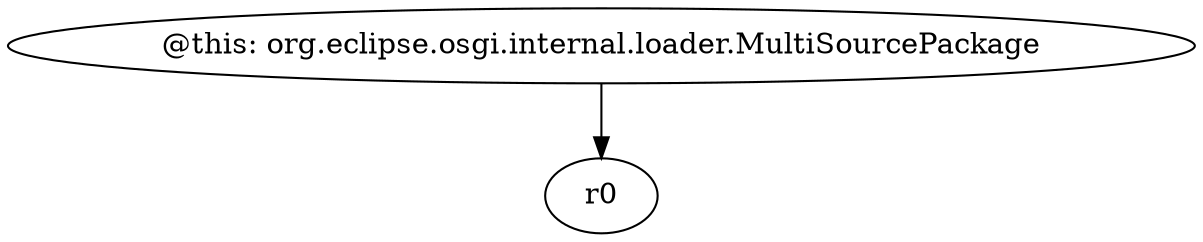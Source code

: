 digraph g {
0[label="@this: org.eclipse.osgi.internal.loader.MultiSourcePackage"]
1[label="r0"]
0->1[label=""]
}
